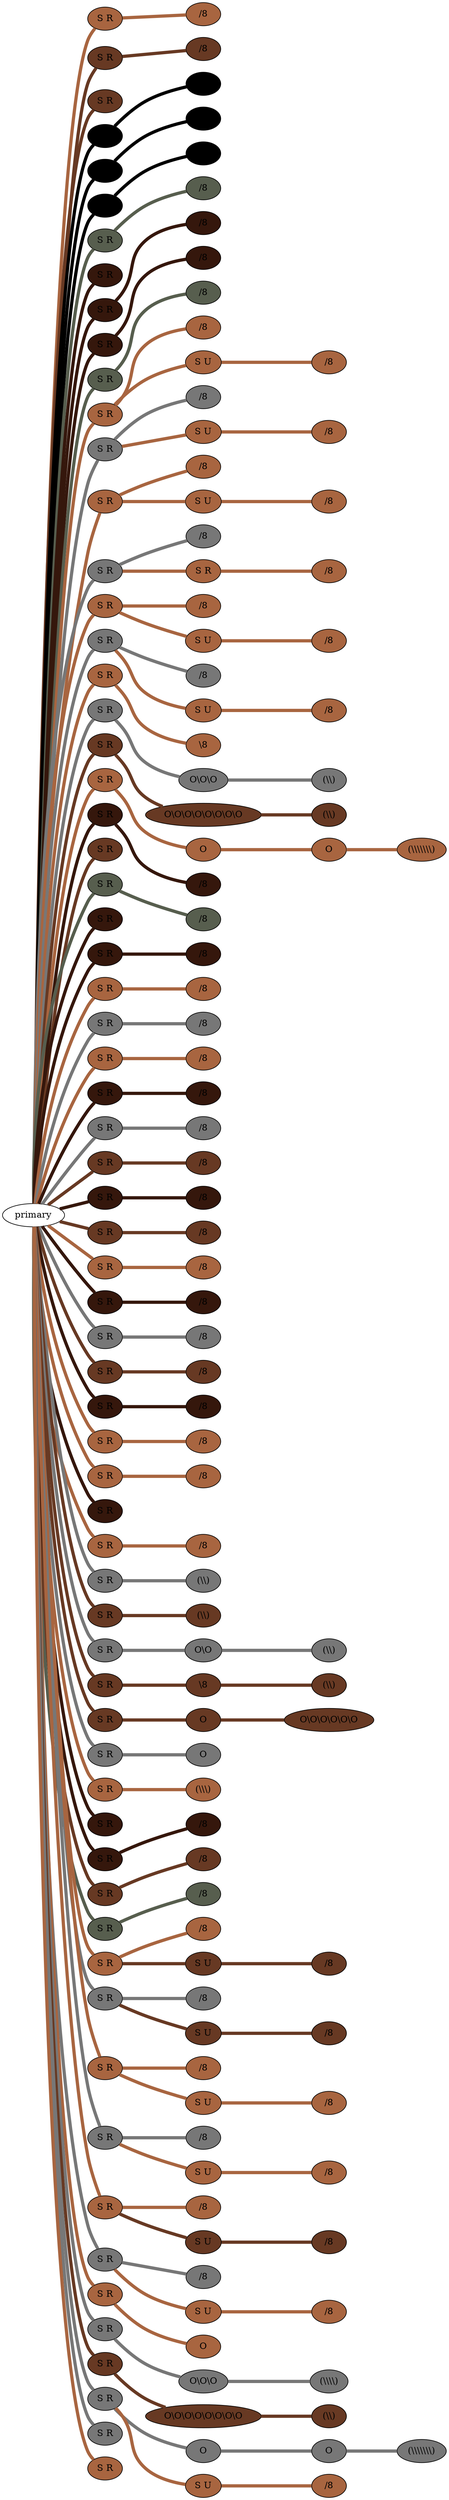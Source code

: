 graph {
 graph [rankdir=LR]
"1" [qtype="pendant_node", pendant_colors="#A86540", pendant_ply="S", pendant_attach="R", pendant_length="29", label="S R", style=filled, fillcolor="#A86540"]
"primary" -- "1" [qtype="pendant_link",penwidth=5,color="#A86540"]
"1:0" [qtype="knot_node", knot_value="1", knot_type="E", knot_position="9.0", knot_spin="S", label="/8", style=filled, fillcolor="#A86540"]
"1" -- "1:0" [qtype="knot_link",penwidth=5,color="#A86540"]
"2" [qtype="pendant_node", pendant_colors="#673923", pendant_ply="S", pendant_attach="R", pendant_length="24", label="S R", style=filled, fillcolor="#673923"]
"primary" -- "2" [qtype="pendant_link",penwidth=5,color="#673923"]
"2:0" [qtype="knot_node", knot_value="1", knot_type="E", knot_position="8.0", knot_spin="S", label="/8", style=filled, fillcolor="#673923"]
"2" -- "2:0" [qtype="knot_link",penwidth=5,color="#673923"]
"3" [qtype="pendant_node", pendant_colors="#673923", pendant_ply="S", pendant_attach="R", pendant_length="0", label="S R", style=filled, fillcolor="#673923"]
"primary" -- "3" [qtype="pendant_link",penwidth=5,color="#673923"]
"4" [qtype="pendant_node", pendant_colors="#000000", pendant_ply="S", pendant_attach="R", pendant_length="11", label="S R", style=filled, fillcolor="#000000"]
"primary" -- "4" [qtype="pendant_link",penwidth=5,color="#000000"]
"4:0" [qtype="knot_node", knot_value="1", knot_type="E", knot_position="8.5", knot_spin="S", label="/8", style=filled, fillcolor="#000000"]
"4" -- "4:0" [qtype="knot_link",penwidth=5,color="#000000"]
"5" [qtype="pendant_node", pendant_colors="#000000,#777777", pendant_ply="S", pendant_attach="R", pendant_length="28", label="S R", style=filled, fillcolor="#000000"]
"primary" -- "5" [qtype="pendant_link",penwidth=5,color="#000000"]
"5:0" [qtype="knot_node", knot_value="1", knot_type="E", knot_position="8.5", knot_spin="S", label="/8", style=filled, fillcolor="#000000"]
"5" -- "5:0" [qtype="knot_link",penwidth=5,color="#000000"]
"6" [qtype="pendant_node", pendant_colors="#000000,#777777", pendant_ply="S", pendant_attach="R", pendant_length="30", label="S R", style=filled, fillcolor="#000000"]
"primary" -- "6" [qtype="pendant_link",penwidth=5,color="#000000"]
"6:0" [qtype="knot_node", knot_value="1", knot_type="E", knot_position="9.0", knot_spin="S", label="/8", style=filled, fillcolor="#000000"]
"6" -- "6:0" [qtype="knot_link",penwidth=5,color="#000000"]
"7" [qtype="pendant_node", pendant_colors="#575E4E,#777777", pendant_ply="S", pendant_attach="R", pendant_length="18", label="S R", style=filled, fillcolor="#575E4E"]
"primary" -- "7" [qtype="pendant_link",penwidth=5,color="#575E4E"]
"7:0" [qtype="knot_node", knot_value="1", knot_type="E", knot_position="8.5", knot_spin="S", label="/8", style=filled, fillcolor="#575E4E"]
"7" -- "7:0" [qtype="knot_link",penwidth=5,color="#575E4E"]
"8" [qtype="pendant_node", pendant_colors="#35170C", pendant_ply="S", pendant_attach="R", pendant_length="0", label="S R", style=filled, fillcolor="#35170C"]
"primary" -- "8" [qtype="pendant_link",penwidth=5,color="#35170C"]
"9" [qtype="pendant_node", pendant_colors="#35170C,#777777", pendant_ply="S", pendant_attach="R", pendant_length="25", label="S R", style=filled, fillcolor="#35170C"]
"primary" -- "9" [qtype="pendant_link",penwidth=5,color="#35170C"]
"9:0" [qtype="knot_node", knot_value="1", knot_type="E", knot_position="9.5", knot_spin="S", label="/8", style=filled, fillcolor="#35170C"]
"9" -- "9:0" [qtype="knot_link",penwidth=5,color="#35170C"]
"10" [qtype="pendant_node", pendant_colors="#35170C,#777777", pendant_ply="S", pendant_attach="R", pendant_length="30", label="S R", style=filled, fillcolor="#35170C"]
"primary" -- "10" [qtype="pendant_link",penwidth=5,color="#35170C"]
"10:0" [qtype="knot_node", knot_value="1", knot_type="E", knot_position="10.0", knot_spin="S", label="/8", style=filled, fillcolor="#35170C"]
"10" -- "10:0" [qtype="knot_link",penwidth=5,color="#35170C"]
"11" [qtype="pendant_node", pendant_colors="#575E4E,#777777", pendant_ply="S", pendant_attach="R", pendant_length="20", label="S R", style=filled, fillcolor="#575E4E"]
"primary" -- "11" [qtype="pendant_link",penwidth=5,color="#575E4E"]
"11:0" [qtype="knot_node", knot_value="1", knot_type="E", knot_position="9.5", knot_spin="S", label="/8", style=filled, fillcolor="#575E4E"]
"11" -- "11:0" [qtype="knot_link",penwidth=5,color="#575E4E"]
"12" [qtype="pendant_node", pendant_colors="#A86540", pendant_ply="S", pendant_attach="R", pendant_length="24", label="S R", style=filled, fillcolor="#A86540"]
"primary" -- "12" [qtype="pendant_link",penwidth=5,color="#A86540"]
"12:0" [qtype="knot_node", knot_value="1", knot_type="E", knot_position="10.5", knot_spin="S", label="/8", style=filled, fillcolor="#A86540"]
"12" -- "12:0" [qtype="knot_link",penwidth=5,color="#A86540"]
"12s1" [qtype="pendant_node", pendant_colors="#A86540,#777777", pendant_ply="S", pendant_attach="U", pendant_length="25", label="S U", style=filled, fillcolor="#A86540"]
"12" -- "12s1" [qtype="pendant_link",penwidth=5,color="#A86540"]
"12s1:0" [qtype="knot_node", knot_value="1", knot_type="E", knot_position="10.0", knot_spin="S", label="/8", style=filled, fillcolor="#A86540"]
"12s1" -- "12s1:0" [qtype="knot_link",penwidth=5,color="#A86540"]
"13" [qtype="pendant_node", pendant_colors="#777777", pendant_ply="S", pendant_attach="R", pendant_length="30", label="S R", style=filled, fillcolor="#777777"]
"primary" -- "13" [qtype="pendant_link",penwidth=5,color="#777777"]
"13:0" [qtype="knot_node", knot_value="1", knot_type="E", knot_position="11.0", knot_spin="S", label="/8", style=filled, fillcolor="#777777"]
"13" -- "13:0" [qtype="knot_link",penwidth=5,color="#777777"]
"13s1" [qtype="pendant_node", pendant_colors="#A86540", pendant_ply="S", pendant_attach="U", pendant_length="33", label="S U", style=filled, fillcolor="#A86540"]
"13" -- "13s1" [qtype="pendant_link",penwidth=5,color="#A86540"]
"13s1:0" [qtype="knot_node", knot_value="1", knot_type="E", knot_position="10.0", knot_spin="S", label="/8", style=filled, fillcolor="#A86540"]
"13s1" -- "13s1:0" [qtype="knot_link",penwidth=5,color="#A86540"]
"14" [qtype="pendant_node", pendant_colors="#A86540,#777777", pendant_ply="S", pendant_attach="R", pendant_length="27", label="S R", style=filled, fillcolor="#A86540"]
"primary" -- "14" [qtype="pendant_link",penwidth=5,color="#A86540"]
"14:0" [qtype="knot_node", knot_value="1", knot_type="E", knot_position="10.5", knot_spin="S", label="/8", style=filled, fillcolor="#A86540"]
"14" -- "14:0" [qtype="knot_link",penwidth=5,color="#A86540"]
"14s1" [qtype="pendant_node", pendant_colors="#A86540,#777777", pendant_ply="S", pendant_attach="U", pendant_length="25", label="S U", style=filled, fillcolor="#A86540"]
"14" -- "14s1" [qtype="pendant_link",penwidth=5,color="#A86540"]
"14s1:0" [qtype="knot_node", knot_value="1", knot_type="E", knot_position="10.0", knot_spin="S", label="/8", style=filled, fillcolor="#A86540"]
"14s1" -- "14s1:0" [qtype="knot_link",penwidth=5,color="#A86540"]
"15" [qtype="pendant_node", pendant_colors="#777777", pendant_ply="S", pendant_attach="R", pendant_length="36", label="S R", style=filled, fillcolor="#777777"]
"primary" -- "15" [qtype="pendant_link",penwidth=5,color="#777777"]
"15:0" [qtype="knot_node", knot_value="1", knot_type="E", knot_position="11.0", knot_spin="S", label="/8", style=filled, fillcolor="#777777"]
"15" -- "15:0" [qtype="knot_link",penwidth=5,color="#777777"]
"15s1" [qtype="pendant_node", pendant_colors="#A86540", pendant_ply="S", pendant_attach="R", pendant_length="35", label="S R", style=filled, fillcolor="#A86540"]
"15" -- "15s1" [qtype="pendant_link",penwidth=5,color="#A86540"]
"15s1:0" [qtype="knot_node", knot_value="1", knot_type="E", knot_position="10.5", knot_spin="S", label="/8", style=filled, fillcolor="#A86540"]
"15s1" -- "15s1:0" [qtype="knot_link",penwidth=5,color="#A86540"]
"16" [qtype="pendant_node", pendant_colors="#A86540", pendant_ply="S", pendant_attach="R", pendant_length="28", label="S R", style=filled, fillcolor="#A86540"]
"primary" -- "16" [qtype="pendant_link",penwidth=5,color="#A86540"]
"16:0" [qtype="knot_node", knot_value="1", knot_type="E", knot_position="11.0", knot_spin="S", label="/8", style=filled, fillcolor="#A86540"]
"16" -- "16:0" [qtype="knot_link",penwidth=5,color="#A86540"]
"16s1" [qtype="pendant_node", pendant_colors="#A86540", pendant_ply="S", pendant_attach="U", pendant_length="27", label="S U", style=filled, fillcolor="#A86540"]
"16" -- "16s1" [qtype="pendant_link",penwidth=5,color="#A86540"]
"16s1:0" [qtype="knot_node", knot_value="1", knot_type="E", knot_position="10.5", knot_spin="S", label="/8", style=filled, fillcolor="#A86540"]
"16s1" -- "16s1:0" [qtype="knot_link",penwidth=5,color="#A86540"]
"17" [qtype="pendant_node", pendant_colors="#777777", pendant_ply="S", pendant_attach="R", pendant_length="32", label="S R", style=filled, fillcolor="#777777"]
"primary" -- "17" [qtype="pendant_link",penwidth=5,color="#777777"]
"17:0" [qtype="knot_node", knot_value="1", knot_type="E", knot_position="11.5", knot_spin="S", label="/8", style=filled, fillcolor="#777777"]
"17" -- "17:0" [qtype="knot_link",penwidth=5,color="#777777"]
"17s1" [qtype="pendant_node", pendant_colors="#A86540", pendant_ply="S", pendant_attach="U", pendant_length="25", label="S U", style=filled, fillcolor="#A86540"]
"17" -- "17s1" [qtype="pendant_link",penwidth=5,color="#A86540"]
"17s1:0" [qtype="knot_node", knot_value="1", knot_type="E", knot_position="10.5", knot_spin="S", label="/8", style=filled, fillcolor="#A86540"]
"17s1" -- "17s1:0" [qtype="knot_link",penwidth=5,color="#A86540"]
"18" [qtype="pendant_node", pendant_colors="#A86540,#777777", pendant_ply="S", pendant_attach="R", pendant_length="51", label="S R", style=filled, fillcolor="#A86540"]
"primary" -- "18" [qtype="pendant_link",penwidth=5,color="#A86540"]
"18:0" [qtype="knot_node", knot_value="1", knot_type="E", knot_position="10.0", knot_spin="Z", label="\\8", style=filled, fillcolor="#A86540"]
"18" -- "18:0" [qtype="knot_link",penwidth=5,color="#A86540"]
"19" [qtype="pendant_node", pendant_colors="#777777", pendant_ply="S", pendant_attach="R", pendant_length="50", label="S R", style=filled, fillcolor="#777777"]
"primary" -- "19" [qtype="pendant_link",penwidth=5,color="#777777"]
"19:0" [qtype="knot_node", knot_value="3", knot_type="S", knot_position="9.0", knot_spin="Z", label="O\\O\\O", style=filled, fillcolor="#777777"]
"19" -- "19:0" [qtype="knot_link",penwidth=5,color="#777777"]
"19:1" [qtype="knot_node", knot_value="2", knot_type="L", knot_position="19.0", knot_spin="Z", label="(\\\\)", style=filled, fillcolor="#777777"]
"19:0" -- "19:1" [qtype="knot_link",penwidth=5,color="#777777"]
"20" [qtype="pendant_node", pendant_colors="#673923,#A86540", pendant_ply="S", pendant_attach="R", pendant_length="45", label="S R", style=filled, fillcolor="#673923"]
"primary" -- "20" [qtype="pendant_link",penwidth=5,color="#673923"]
"20:0" [qtype="knot_node", knot_value="8", knot_type="S", knot_position="10.0", knot_spin="Z", label="O\\O\\O\\O\\O\\O\\O\\O", style=filled, fillcolor="#673923"]
"20" -- "20:0" [qtype="knot_link",penwidth=5,color="#673923"]
"20:1" [qtype="knot_node", knot_value="2", knot_type="L", knot_position="20.5", knot_spin="Z", label="(\\\\)", style=filled, fillcolor="#673923"]
"20:0" -- "20:1" [qtype="knot_link",penwidth=5,color="#673923"]
"21" [qtype="pendant_node", pendant_colors="#A86540", pendant_ply="S", pendant_attach="R", pendant_length="34", label="S R", style=filled, fillcolor="#A86540"]
"primary" -- "21" [qtype="pendant_link",penwidth=5,color="#A86540"]
"21:0" [qtype="knot_node", knot_value="1", knot_type="S", knot_position="3.5", knot_spin="Z", label="O", style=filled, fillcolor="#A86540"]
"21" -- "21:0" [qtype="knot_link",penwidth=5,color="#A86540"]
"21:1" [qtype="knot_node", knot_value="1", knot_type="S", knot_position="11.0", knot_spin="Z", label="O", style=filled, fillcolor="#A86540"]
"21:0" -- "21:1" [qtype="knot_link",penwidth=5,color="#A86540"]
"21:2" [qtype="knot_node", knot_value="7", knot_type="L", knot_position="19.0", knot_spin="Z", label="(\\\\\\\\\\\\\\)", style=filled, fillcolor="#A86540"]
"21:1" -- "21:2" [qtype="knot_link",penwidth=5,color="#A86540"]
"22" [qtype="pendant_node", pendant_colors="#35170C,#777777", pendant_ply="S", pendant_attach="R", pendant_length="29", label="S R", style=filled, fillcolor="#35170C"]
"primary" -- "22" [qtype="pendant_link",penwidth=5,color="#35170C"]
"22:0" [qtype="knot_node", knot_value="1", knot_type="E", knot_position="10.5", knot_spin="S", label="/8", style=filled, fillcolor="#35170C"]
"22" -- "22:0" [qtype="knot_link",penwidth=5,color="#35170C"]
"23" [qtype="pendant_node", pendant_colors="#673923,#777777", pendant_ply="S", pendant_attach="R", pendant_length="0", label="S R", style=filled, fillcolor="#673923"]
"primary" -- "23" [qtype="pendant_link",penwidth=5,color="#673923"]
"24" [qtype="pendant_node", pendant_colors="#575E4E,#777777", pendant_ply="S", pendant_attach="R", pendant_length="31", label="S R", style=filled, fillcolor="#575E4E"]
"primary" -- "24" [qtype="pendant_link",penwidth=5,color="#575E4E"]
"24:0" [qtype="knot_node", knot_value="1", knot_type="E", knot_position="11.5", knot_spin="S", label="/8", style=filled, fillcolor="#575E4E"]
"24" -- "24:0" [qtype="knot_link",penwidth=5,color="#575E4E"]
"25" [qtype="pendant_node", pendant_colors="#35170C,#673923", pendant_ply="S", pendant_attach="R", pendant_length="0", label="S R", style=filled, fillcolor="#35170C"]
"primary" -- "25" [qtype="pendant_link",penwidth=5,color="#35170C"]
"26" [qtype="pendant_node", pendant_colors="#35170C,#777777", pendant_ply="S", pendant_attach="R", pendant_length="27", label="S R", style=filled, fillcolor="#35170C"]
"primary" -- "26" [qtype="pendant_link",penwidth=5,color="#35170C"]
"26:0" [qtype="knot_node", knot_value="1", knot_type="E", knot_position="11.0", knot_spin="S", label="/8", style=filled, fillcolor="#35170C"]
"26" -- "26:0" [qtype="knot_link",penwidth=5,color="#35170C"]
"27" [qtype="pendant_node", pendant_colors="#A86540,#777777", pendant_ply="S", pendant_attach="R", pendant_length="23", label="S R", style=filled, fillcolor="#A86540"]
"primary" -- "27" [qtype="pendant_link",penwidth=5,color="#A86540"]
"27:0" [qtype="knot_node", knot_value="1", knot_type="E", knot_position="12.5", knot_spin="S", label="/8", style=filled, fillcolor="#A86540"]
"27" -- "27:0" [qtype="knot_link",penwidth=5,color="#A86540"]
"28" [qtype="pendant_node", pendant_colors="#777777", pendant_ply="S", pendant_attach="R", pendant_length="28", label="S R", style=filled, fillcolor="#777777"]
"primary" -- "28" [qtype="pendant_link",penwidth=5,color="#777777"]
"28:0" [qtype="knot_node", knot_value="1", knot_type="E", knot_position="11.5", knot_spin="S", label="/8", style=filled, fillcolor="#777777"]
"28" -- "28:0" [qtype="knot_link",penwidth=5,color="#777777"]
"29" [qtype="pendant_node", pendant_colors="#A86540", pendant_ply="S", pendant_attach="R", pendant_length="27", label="S R", style=filled, fillcolor="#A86540"]
"primary" -- "29" [qtype="pendant_link",penwidth=5,color="#A86540"]
"29:0" [qtype="knot_node", knot_value="1", knot_type="E", knot_position="11.0", knot_spin="S", label="/8", style=filled, fillcolor="#A86540"]
"29" -- "29:0" [qtype="knot_link",penwidth=5,color="#A86540"]
"30" [qtype="pendant_node", pendant_colors="#35170C,#777777", pendant_ply="S", pendant_attach="R", pendant_length="26", label="S R", style=filled, fillcolor="#35170C"]
"primary" -- "30" [qtype="pendant_link",penwidth=5,color="#35170C"]
"30:0" [qtype="knot_node", knot_value="1", knot_type="E", knot_position="12.0", knot_spin="S", label="/8", style=filled, fillcolor="#35170C"]
"30" -- "30:0" [qtype="knot_link",penwidth=5,color="#35170C"]
"31" [qtype="pendant_node", pendant_colors="#777777", pendant_ply="S", pendant_attach="R", pendant_length="28", label="S R", style=filled, fillcolor="#777777"]
"primary" -- "31" [qtype="pendant_link",penwidth=5,color="#777777"]
"31:0" [qtype="knot_node", knot_value="1", knot_type="E", knot_position="11.5", knot_spin="S", label="/8", style=filled, fillcolor="#777777"]
"31" -- "31:0" [qtype="knot_link",penwidth=5,color="#777777"]
"32" [qtype="pendant_node", pendant_colors="#673923", pendant_ply="S", pendant_attach="R", pendant_length="35", label="S R", style=filled, fillcolor="#673923"]
"primary" -- "32" [qtype="pendant_link",penwidth=5,color="#673923"]
"32:0" [qtype="knot_node", knot_value="1", knot_type="E", knot_position="12.0", knot_spin="S", label="/8", style=filled, fillcolor="#673923"]
"32" -- "32:0" [qtype="knot_link",penwidth=5,color="#673923"]
"33" [qtype="pendant_node", pendant_colors="#35170C,#777777", pendant_ply="S", pendant_attach="R", pendant_length="26", label="S R", style=filled, fillcolor="#35170C"]
"primary" -- "33" [qtype="pendant_link",penwidth=5,color="#35170C"]
"33:0" [qtype="knot_node", knot_value="1", knot_type="E", knot_position="11.5", knot_spin="S", label="/8", style=filled, fillcolor="#35170C"]
"33" -- "33:0" [qtype="knot_link",penwidth=5,color="#35170C"]
"34" [qtype="pendant_node", pendant_colors="#673923", pendant_ply="S", pendant_attach="R", pendant_length="26", label="S R", style=filled, fillcolor="#673923"]
"primary" -- "34" [qtype="pendant_link",penwidth=5,color="#673923"]
"34:0" [qtype="knot_node", knot_value="1", knot_type="E", knot_position="11.5", knot_spin="S", label="/8", style=filled, fillcolor="#673923"]
"34" -- "34:0" [qtype="knot_link",penwidth=5,color="#673923"]
"35" [qtype="pendant_node", pendant_colors="#A86540", pendant_ply="S", pendant_attach="R", pendant_length="31", label="S R", style=filled, fillcolor="#A86540"]
"primary" -- "35" [qtype="pendant_link",penwidth=5,color="#A86540"]
"35:0" [qtype="knot_node", knot_value="1", knot_type="E", knot_position="11.0", knot_spin="S", label="/8", style=filled, fillcolor="#A86540"]
"35" -- "35:0" [qtype="knot_link",penwidth=5,color="#A86540"]
"36" [qtype="pendant_node", pendant_colors="#35170C,#777777", pendant_ply="S", pendant_attach="R", pendant_length="26", label="S R", style=filled, fillcolor="#35170C"]
"primary" -- "36" [qtype="pendant_link",penwidth=5,color="#35170C"]
"36:0" [qtype="knot_node", knot_value="1", knot_type="E", knot_position="11.5", knot_spin="S", label="/8", style=filled, fillcolor="#35170C"]
"36" -- "36:0" [qtype="knot_link",penwidth=5,color="#35170C"]
"37" [qtype="pendant_node", pendant_colors="#777777", pendant_ply="S", pendant_attach="R", pendant_length="25", label="S R", style=filled, fillcolor="#777777"]
"primary" -- "37" [qtype="pendant_link",penwidth=5,color="#777777"]
"37:0" [qtype="knot_node", knot_value="1", knot_type="E", knot_position="11.0", knot_spin="S", label="/8", style=filled, fillcolor="#777777"]
"37" -- "37:0" [qtype="knot_link",penwidth=5,color="#777777"]
"38" [qtype="pendant_node", pendant_colors="#673923", pendant_ply="S", pendant_attach="R", pendant_length="33", label="S R", style=filled, fillcolor="#673923"]
"primary" -- "38" [qtype="pendant_link",penwidth=5,color="#673923"]
"38:0" [qtype="knot_node", knot_value="1", knot_type="E", knot_position="11.5", knot_spin="S", label="/8", style=filled, fillcolor="#673923"]
"38" -- "38:0" [qtype="knot_link",penwidth=5,color="#673923"]
"39" [qtype="pendant_node", pendant_colors="#35170C,#777777", pendant_ply="S", pendant_attach="R", pendant_length="26", label="S R", style=filled, fillcolor="#35170C"]
"primary" -- "39" [qtype="pendant_link",penwidth=5,color="#35170C"]
"39:0" [qtype="knot_node", knot_value="1", knot_type="E", knot_position="11.5", knot_spin="S", label="/8", style=filled, fillcolor="#35170C"]
"39" -- "39:0" [qtype="knot_link",penwidth=5,color="#35170C"]
"40" [qtype="pendant_node", pendant_colors="#A86540", pendant_ply="S", pendant_attach="R", pendant_length="25", label="S R", style=filled, fillcolor="#A86540"]
"primary" -- "40" [qtype="pendant_link",penwidth=5,color="#A86540"]
"40:0" [qtype="knot_node", knot_value="1", knot_type="E", knot_position="11.0", knot_spin="S", label="/8", style=filled, fillcolor="#A86540"]
"40" -- "40:0" [qtype="knot_link",penwidth=5,color="#A86540"]
"41" [qtype="pendant_node", pendant_colors="#A86540", pendant_ply="S", pendant_attach="R", pendant_length="26", label="S R", style=filled, fillcolor="#A86540"]
"primary" -- "41" [qtype="pendant_link",penwidth=5,color="#A86540"]
"41:0" [qtype="knot_node", knot_value="1", knot_type="E", knot_position="11.5", knot_spin="S", label="/8", style=filled, fillcolor="#A86540"]
"41" -- "41:0" [qtype="knot_link",penwidth=5,color="#A86540"]
"42" [qtype="pendant_node", pendant_colors="#35170C,#777777", pendant_ply="S", pendant_attach="R", pendant_length="7", label="S R", style=filled, fillcolor="#35170C"]
"primary" -- "42" [qtype="pendant_link",penwidth=5,color="#35170C"]
"43" [qtype="pendant_node", pendant_colors="#A86540,#777777", pendant_ply="S", pendant_attach="R", pendant_length="27", label="S R", style=filled, fillcolor="#A86540"]
"primary" -- "43" [qtype="pendant_link",penwidth=5,color="#A86540"]
"43:0" [qtype="knot_node", knot_value="1", knot_type="E", knot_position="13.5", knot_spin="S", label="/8", style=filled, fillcolor="#A86540"]
"43" -- "43:0" [qtype="knot_link",penwidth=5,color="#A86540"]
"44" [qtype="pendant_node", pendant_colors="#777777", pendant_ply="S", pendant_attach="R", pendant_length="27", label="S R", style=filled, fillcolor="#777777"]
"primary" -- "44" [qtype="pendant_link",penwidth=5,color="#777777"]
"44:0" [qtype="knot_node", knot_value="2", knot_type="L", knot_position="12.5", knot_spin="Z", label="(\\\\)", style=filled, fillcolor="#777777"]
"44" -- "44:0" [qtype="knot_link",penwidth=5,color="#777777"]
"45" [qtype="pendant_node", pendant_colors="#673923", pendant_ply="S", pendant_attach="R", pendant_length="33", label="S R", style=filled, fillcolor="#673923"]
"primary" -- "45" [qtype="pendant_link",penwidth=5,color="#673923"]
"45:0" [qtype="knot_node", knot_value="2", knot_type="L", knot_position="13.0", knot_spin="Z", label="(\\\\)", style=filled, fillcolor="#673923"]
"45" -- "45:0" [qtype="knot_link",penwidth=5,color="#673923"]
"46" [qtype="pendant_node", pendant_colors="#777777", pendant_ply="S", pendant_attach="R", pendant_length="33", label="S R", style=filled, fillcolor="#777777"]
"primary" -- "46" [qtype="pendant_link",penwidth=5,color="#777777"]
"46:0" [qtype="knot_node", knot_value="2", knot_type="S", knot_position="4.5", knot_spin="Z", label="O\\O", style=filled, fillcolor="#777777"]
"46" -- "46:0" [qtype="knot_link",penwidth=5,color="#777777"]
"46:1" [qtype="knot_node", knot_value="2", knot_type="L", knot_position="14.0", knot_spin="Z", label="(\\\\)", style=filled, fillcolor="#777777"]
"46:0" -- "46:1" [qtype="knot_link",penwidth=5,color="#777777"]
"47" [qtype="pendant_node", pendant_colors="#673923", pendant_ply="S", pendant_attach="R", pendant_length="33", label="S R", style=filled, fillcolor="#673923"]
"primary" -- "47" [qtype="pendant_link",penwidth=5,color="#673923"]
"47:0" [qtype="knot_node", knot_value="3", knot_type="E", knot_position="5.0", knot_spin="Z", label="\\8", style=filled, fillcolor="#673923"]
"47" -- "47:0" [qtype="knot_link",penwidth=5,color="#673923"]
"47:1" [qtype="knot_node", knot_value="2", knot_type="L", knot_position="14.5", knot_spin="Z", label="(\\\\)", style=filled, fillcolor="#673923"]
"47:0" -- "47:1" [qtype="knot_link",penwidth=5,color="#673923"]
"48" [qtype="pendant_node", pendant_colors="#673923", pendant_ply="S", pendant_attach="R", pendant_length="28", label="S R", style=filled, fillcolor="#673923"]
"primary" -- "48" [qtype="pendant_link",penwidth=5,color="#673923"]
"48:0" [qtype="knot_node", knot_value="1", knot_type="S", knot_position="0.5", knot_spin="Z", label="O", style=filled, fillcolor="#673923"]
"48" -- "48:0" [qtype="knot_link",penwidth=5,color="#673923"]
"48:1" [qtype="knot_node", knot_value="6", knot_type="S", knot_position="5.5", knot_spin="Z", label="O\\O\\O\\O\\O\\O", style=filled, fillcolor="#673923"]
"48:0" -- "48:1" [qtype="knot_link",penwidth=5,color="#673923"]
"49" [qtype="pendant_node", pendant_colors="#777777", pendant_ply="S", pendant_attach="R", pendant_length="26", label="S R", style=filled, fillcolor="#777777"]
"primary" -- "49" [qtype="pendant_link",penwidth=5,color="#777777"]
"49:0" [qtype="knot_node", knot_value="1", knot_type="S", knot_position="5.0", knot_spin="Z", label="O", style=filled, fillcolor="#777777"]
"49" -- "49:0" [qtype="knot_link",penwidth=5,color="#777777"]
"50" [qtype="pendant_node", pendant_colors="#A86540", pendant_ply="S", pendant_attach="R", pendant_length="34", label="S R", style=filled, fillcolor="#A86540"]
"primary" -- "50" [qtype="pendant_link",penwidth=5,color="#A86540"]
"50:0" [qtype="knot_node", knot_value="3", knot_type="L", knot_position="12.5", knot_spin="Z", label="(\\\\\\)", style=filled, fillcolor="#A86540"]
"50" -- "50:0" [qtype="knot_link",penwidth=5,color="#A86540"]
"51" [qtype="pendant_node", pendant_colors="#35170C,#777777", pendant_ply="S", pendant_attach="R", pendant_length="1", label="S R", style=filled, fillcolor="#35170C"]
"primary" -- "51" [qtype="pendant_link",penwidth=5,color="#35170C"]
"52" [qtype="pendant_node", pendant_colors="#35170C,#A86540", pendant_ply="S", pendant_attach="R", pendant_length="29", label="S R", style=filled, fillcolor="#35170C"]
"primary" -- "52" [qtype="pendant_link",penwidth=5,color="#35170C"]
"52:0" [qtype="knot_node", knot_value="1", knot_type="E", knot_position="13.5", knot_spin="S", label="/8", style=filled, fillcolor="#35170C"]
"52" -- "52:0" [qtype="knot_link",penwidth=5,color="#35170C"]
"53" [qtype="pendant_node", pendant_colors="#673923,#777777", pendant_ply="S", pendant_attach="R", pendant_length="28", label="S R", style=filled, fillcolor="#673923"]
"primary" -- "53" [qtype="pendant_link",penwidth=5,color="#673923"]
"53:0" [qtype="knot_node", knot_value="1", knot_type="E", knot_position="13.5", knot_spin="S", label="/8", style=filled, fillcolor="#673923"]
"53" -- "53:0" [qtype="knot_link",penwidth=5,color="#673923"]
"54" [qtype="pendant_node", pendant_colors="#575E4E,#A86540", pendant_ply="S", pendant_attach="R", pendant_length="36", label="S R", style=filled, fillcolor="#575E4E"]
"primary" -- "54" [qtype="pendant_link",penwidth=5,color="#575E4E"]
"54:0" [qtype="knot_node", knot_value="1", knot_type="E", knot_position="15.0", knot_spin="S", label="/8", style=filled, fillcolor="#575E4E"]
"54" -- "54:0" [qtype="knot_link",penwidth=5,color="#575E4E"]
"55" [qtype="pendant_node", pendant_colors="#A86540", pendant_ply="S", pendant_attach="R", pendant_length="38", label="S R", style=filled, fillcolor="#A86540"]
"primary" -- "55" [qtype="pendant_link",penwidth=5,color="#A86540"]
"55:0" [qtype="knot_node", knot_value="1", knot_type="E", knot_position="15.0", knot_spin="S", label="/8", style=filled, fillcolor="#A86540"]
"55" -- "55:0" [qtype="knot_link",penwidth=5,color="#A86540"]
"55s1" [qtype="pendant_node", pendant_colors="#673923", pendant_ply="S", pendant_attach="U", pendant_length="31", label="S U", style=filled, fillcolor="#673923"]
"55" -- "55s1" [qtype="pendant_link",penwidth=5,color="#673923"]
"55s1:0" [qtype="knot_node", knot_value="1", knot_type="E", knot_position="14.5", knot_spin="S", label="/8", style=filled, fillcolor="#673923"]
"55s1" -- "55s1:0" [qtype="knot_link",penwidth=5,color="#673923"]
"56" [qtype="pendant_node", pendant_colors="#777777", pendant_ply="S", pendant_attach="R", pendant_length="36", label="S R", style=filled, fillcolor="#777777"]
"primary" -- "56" [qtype="pendant_link",penwidth=5,color="#777777"]
"56:0" [qtype="knot_node", knot_value="1", knot_type="E", knot_position="13.5", knot_spin="S", label="/8", style=filled, fillcolor="#777777"]
"56" -- "56:0" [qtype="knot_link",penwidth=5,color="#777777"]
"56s1" [qtype="pendant_node", pendant_colors="#673923", pendant_ply="S", pendant_attach="U", pendant_length="35", label="S U", style=filled, fillcolor="#673923"]
"56" -- "56s1" [qtype="pendant_link",penwidth=5,color="#673923"]
"56s1:0" [qtype="knot_node", knot_value="1", knot_type="E", knot_position="13.5", knot_spin="S", label="/8", style=filled, fillcolor="#673923"]
"56s1" -- "56s1:0" [qtype="knot_link",penwidth=5,color="#673923"]
"57" [qtype="pendant_node", pendant_colors="#A86540", pendant_ply="S", pendant_attach="R", pendant_length="31", label="S R", style=filled, fillcolor="#A86540"]
"primary" -- "57" [qtype="pendant_link",penwidth=5,color="#A86540"]
"57:0" [qtype="knot_node", knot_value="1", knot_type="E", knot_position="13.5", knot_spin="S", label="/8", style=filled, fillcolor="#A86540"]
"57" -- "57:0" [qtype="knot_link",penwidth=5,color="#A86540"]
"57s1" [qtype="pendant_node", pendant_colors="#A86540", pendant_ply="S", pendant_attach="U", pendant_length="30", label="S U", style=filled, fillcolor="#A86540"]
"57" -- "57s1" [qtype="pendant_link",penwidth=5,color="#A86540"]
"57s1:0" [qtype="knot_node", knot_value="1", knot_type="E", knot_position="12.5", knot_spin="S", label="/8", style=filled, fillcolor="#A86540"]
"57s1" -- "57s1:0" [qtype="knot_link",penwidth=5,color="#A86540"]
"58" [qtype="pendant_node", pendant_colors="#777777", pendant_ply="S", pendant_attach="R", pendant_length="35", label="S R", style=filled, fillcolor="#777777"]
"primary" -- "58" [qtype="pendant_link",penwidth=5,color="#777777"]
"58:0" [qtype="knot_node", knot_value="1", knot_type="E", knot_position="13.5", knot_spin="S", label="/8", style=filled, fillcolor="#777777"]
"58" -- "58:0" [qtype="knot_link",penwidth=5,color="#777777"]
"58s1" [qtype="pendant_node", pendant_colors="#A86540", pendant_ply="S", pendant_attach="U", pendant_length="30", label="S U", style=filled, fillcolor="#A86540"]
"58" -- "58s1" [qtype="pendant_link",penwidth=5,color="#A86540"]
"58s1:0" [qtype="knot_node", knot_value="1", knot_type="E", knot_position="13.0", knot_spin="S", label="/8", style=filled, fillcolor="#A86540"]
"58s1" -- "58s1:0" [qtype="knot_link",penwidth=5,color="#A86540"]
"59" [qtype="pendant_node", pendant_colors="#A86540", pendant_ply="S", pendant_attach="R", pendant_length="28", label="S R", style=filled, fillcolor="#A86540"]
"primary" -- "59" [qtype="pendant_link",penwidth=5,color="#A86540"]
"59:0" [qtype="knot_node", knot_value="1", knot_type="E", knot_position="13.0", knot_spin="S", label="/8", style=filled, fillcolor="#A86540"]
"59" -- "59:0" [qtype="knot_link",penwidth=5,color="#A86540"]
"59s1" [qtype="pendant_node", pendant_colors="#673923", pendant_ply="S", pendant_attach="U", pendant_length="31", label="S U", style=filled, fillcolor="#673923"]
"59" -- "59s1" [qtype="pendant_link",penwidth=5,color="#673923"]
"59s1:0" [qtype="knot_node", knot_value="1", knot_type="E", knot_position="12.0", knot_spin="S", label="/8", style=filled, fillcolor="#673923"]
"59s1" -- "59s1:0" [qtype="knot_link",penwidth=5,color="#673923"]
"60" [qtype="pendant_node", pendant_colors="#777777", pendant_ply="S", pendant_attach="R", pendant_length="32", label="S R", style=filled, fillcolor="#777777"]
"primary" -- "60" [qtype="pendant_link",penwidth=5,color="#777777"]
"60:0" [qtype="knot_node", knot_value="1", knot_type="E", knot_position="13.5", knot_spin="S", label="/8", style=filled, fillcolor="#777777"]
"60" -- "60:0" [qtype="knot_link",penwidth=5,color="#777777"]
"60s1" [qtype="pendant_node", pendant_colors="#A86540", pendant_ply="S", pendant_attach="U", pendant_length="34", label="S U", style=filled, fillcolor="#A86540"]
"60" -- "60s1" [qtype="pendant_link",penwidth=5,color="#A86540"]
"60s1:0" [qtype="knot_node", knot_value="1", knot_type="E", knot_position="12.5", knot_spin="S", label="/8", style=filled, fillcolor="#A86540"]
"60s1" -- "60s1:0" [qtype="knot_link",penwidth=5,color="#A86540"]
"61" [qtype="pendant_node", pendant_colors="#A86540", pendant_ply="S", pendant_attach="R", pendant_length="30", label="S R", style=filled, fillcolor="#A86540"]
"primary" -- "61" [qtype="pendant_link",penwidth=5,color="#A86540"]
"61:0" [qtype="knot_node", knot_value="1", knot_type="S", knot_position="10.0", knot_spin="Z", label="O", style=filled, fillcolor="#A86540"]
"61" -- "61:0" [qtype="knot_link",penwidth=5,color="#A86540"]
"62" [qtype="pendant_node", pendant_colors="#777777", pendant_ply="S", pendant_attach="R", pendant_length="30", label="S R", style=filled, fillcolor="#777777"]
"primary" -- "62" [qtype="pendant_link",penwidth=5,color="#777777"]
"62:0" [qtype="knot_node", knot_value="3", knot_type="S", knot_position="9.5", knot_spin="Z", label="O\\O\\O", style=filled, fillcolor="#777777"]
"62" -- "62:0" [qtype="knot_link",penwidth=5,color="#777777"]
"62:1" [qtype="knot_node", knot_value="4", knot_type="L", knot_position="15.0", knot_spin="Z", label="(\\\\\\\\)", style=filled, fillcolor="#777777"]
"62:0" -- "62:1" [qtype="knot_link",penwidth=5,color="#777777"]
"63" [qtype="pendant_node", pendant_colors="#673923,#A86540", pendant_ply="S", pendant_attach="R", pendant_length="35", label="S R", style=filled, fillcolor="#673923"]
"primary" -- "63" [qtype="pendant_link",penwidth=5,color="#673923"]
"63:0" [qtype="knot_node", knot_value="8", knot_type="S", knot_position="8.5", knot_spin="Z", label="O\\O\\O\\O\\O\\O\\O\\O", style=filled, fillcolor="#673923"]
"63" -- "63:0" [qtype="knot_link",penwidth=5,color="#673923"]
"63:1" [qtype="knot_node", knot_value="2", knot_type="L", knot_position="16.5", knot_spin="Z", label="(\\\\)", style=filled, fillcolor="#673923"]
"63:0" -- "63:1" [qtype="knot_link",penwidth=5,color="#673923"]
"64" [qtype="pendant_node", pendant_colors="#777777", pendant_ply="S", pendant_attach="R", pendant_length="28", label="S R", style=filled, fillcolor="#777777"]
"primary" -- "64" [qtype="pendant_link",penwidth=5,color="#777777"]
"64:0" [qtype="knot_node", knot_value="1", knot_type="S", knot_position="5.5", knot_spin="Z", label="O", style=filled, fillcolor="#777777"]
"64" -- "64:0" [qtype="knot_link",penwidth=5,color="#777777"]
"64:1" [qtype="knot_node", knot_value="1", knot_type="S", knot_position="11.0", knot_spin="Z", label="O", style=filled, fillcolor="#777777"]
"64:0" -- "64:1" [qtype="knot_link",penwidth=5,color="#777777"]
"64:2" [qtype="knot_node", knot_value="7", knot_type="L", knot_position="16.0", knot_spin="Z", label="(\\\\\\\\\\\\\\)", style=filled, fillcolor="#777777"]
"64:1" -- "64:2" [qtype="knot_link",penwidth=5,color="#777777"]
"64s1" [qtype="pendant_node", pendant_colors="#A86540", pendant_ply="S", pendant_attach="U", pendant_length="31", label="S U", style=filled, fillcolor="#A86540"]
"64" -- "64s1" [qtype="pendant_link",penwidth=5,color="#A86540"]
"64s1:0" [qtype="knot_node", knot_value="1", knot_type="E", knot_position="16.0", knot_spin="S", label="/8", style=filled, fillcolor="#A86540"]
"64s1" -- "64s1:0" [qtype="knot_link",penwidth=5,color="#A86540"]
"65" [qtype="pendant_node", pendant_colors="#777777", pendant_ply="S", pendant_attach="R", pendant_length="28", label="S R", style=filled, fillcolor="#777777"]
"primary" -- "65" [qtype="pendant_link",penwidth=5,color="#777777"]
"66" [qtype="pendant_node", pendant_colors="#A86540", pendant_ply="S", pendant_attach="R", pendant_length="28", label="S R", style=filled, fillcolor="#A86540"]
"primary" -- "66" [qtype="pendant_link",penwidth=5,color="#A86540"]
}
